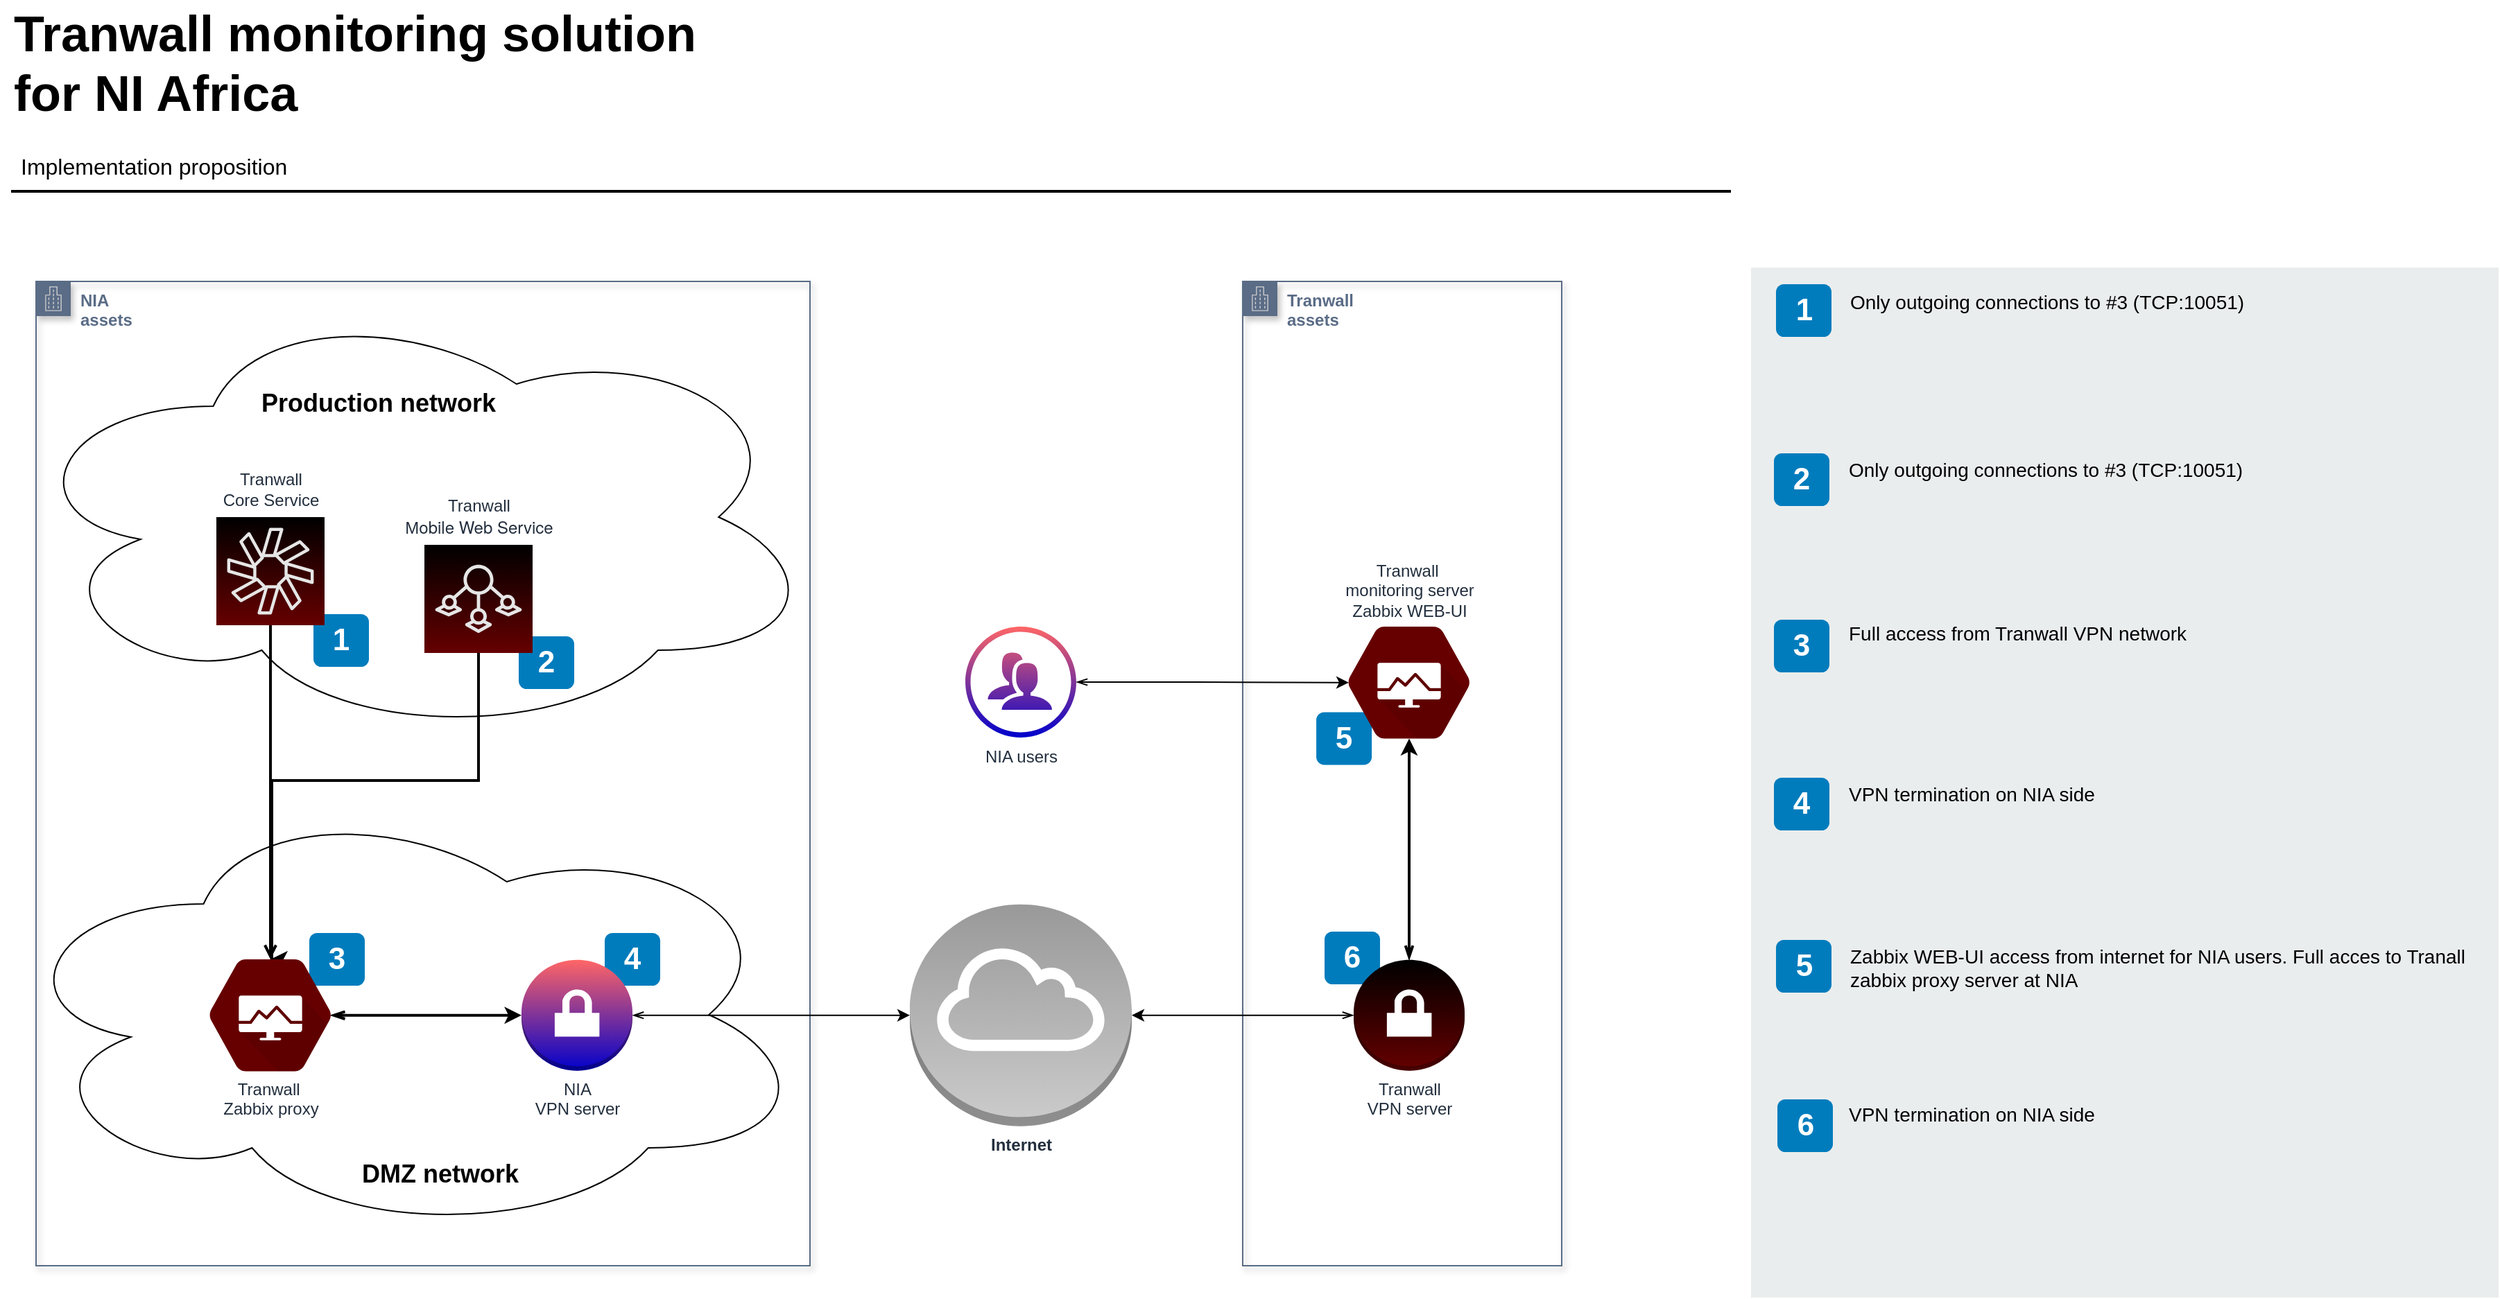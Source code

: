 <mxfile version="12.4.2" type="github" pages="1">
  <diagram id="z3zxhixVunEiOS99RGhy" name="Page-1">
    <mxGraphModel dx="1892" dy="1226" grid="1" gridSize="10" guides="1" tooltips="1" connect="1" arrows="1" fold="1" page="1" pageScale="1" pageWidth="1920" pageHeight="1200" math="0" shadow="0">
      <root>
        <mxCell id="0"/>
        <mxCell id="1" parent="0"/>
        <mxCell id="_c7zvPGTftnyquFCX0OO-1" value="NIA &lt;br&gt;assets" style="points=[[0,0],[0.25,0],[0.5,0],[0.75,0],[1,0],[1,0.25],[1,0.5],[1,0.75],[1,1],[0.75,1],[0.5,1],[0.25,1],[0,1],[0,0.75],[0,0.5],[0,0.25]];outlineConnect=0;gradientColor=#ffffff;html=1;whiteSpace=wrap;fontSize=12;fontStyle=1;shape=mxgraph.aws4.group;grIcon=mxgraph.aws4.group_corporate_data_center;strokeColor=#5A6C86;fillColor=none;verticalAlign=top;align=left;spacingLeft=30;fontColor=#5A6C86;dashed=0;shadow=1;" vertex="1" parent="1">
          <mxGeometry x="80" y="250" width="558" height="710" as="geometry"/>
        </mxCell>
        <mxCell id="_c7zvPGTftnyquFCX0OO-26" value="&lt;b style=&quot;font-size: 18px;&quot;&gt;Production network&lt;/b&gt;" style="ellipse;shape=cloud;whiteSpace=wrap;html=1;fillColor=none;labelPosition=center;verticalLabelPosition=top;align=center;verticalAlign=bottom;spacing=-90;fontSize=18;spacingLeft=-53;" vertex="1" parent="1">
          <mxGeometry x="62" y="260" width="583" height="320" as="geometry"/>
        </mxCell>
        <mxCell id="_c7zvPGTftnyquFCX0OO-52" value="2" style="rounded=1;whiteSpace=wrap;html=1;fillColor=#007CBD;strokeColor=none;fontColor=#FFFFFF;fontStyle=1;fontSize=22;" vertex="1" parent="1">
          <mxGeometry x="428" y="506" width="40" height="38" as="geometry"/>
        </mxCell>
        <mxCell id="_c7zvPGTftnyquFCX0OO-50" value="1" style="rounded=1;whiteSpace=wrap;html=1;fillColor=#007CBD;strokeColor=none;fontColor=#FFFFFF;fontStyle=1;fontSize=22;" vertex="1" parent="1">
          <mxGeometry x="280" y="490" width="40" height="38" as="geometry"/>
        </mxCell>
        <mxCell id="_c7zvPGTftnyquFCX0OO-27" value="&lt;b style=&quot;font-size: 18px&quot;&gt;DMZ network&lt;/b&gt;" style="ellipse;shape=cloud;whiteSpace=wrap;html=1;fillColor=none;labelPosition=center;verticalLabelPosition=bottom;align=center;verticalAlign=top;spacing=-60;fontSize=18;spacingLeft=50;" vertex="1" parent="1">
          <mxGeometry x="55" y="619" width="583" height="320" as="geometry"/>
        </mxCell>
        <mxCell id="_c7zvPGTftnyquFCX0OO-2" value="Tranwall monitoring solution&lt;br style=&quot;font-size: 36px&quot;&gt;for NI Africa&lt;div style=&quot;font-size: 36px&quot;&gt;&lt;/div&gt;" style="text;html=1;resizable=0;points=[];autosize=1;align=left;verticalAlign=top;spacingTop=-4;fontSize=36;fontStyle=1" vertex="1" parent="1">
          <mxGeometry x="62" y="47" width="510" height="90" as="geometry"/>
        </mxCell>
        <mxCell id="_c7zvPGTftnyquFCX0OO-3" value="Tranwall&lt;br&gt;assets" style="points=[[0,0],[0.25,0],[0.5,0],[0.75,0],[1,0],[1,0.25],[1,0.5],[1,0.75],[1,1],[0.75,1],[0.5,1],[0.25,1],[0,1],[0,0.75],[0,0.5],[0,0.25]];outlineConnect=0;gradientColor=#ffffff;html=1;whiteSpace=wrap;fontSize=12;fontStyle=1;shape=mxgraph.aws4.group;grIcon=mxgraph.aws4.group_corporate_data_center;strokeColor=#5A6C86;fillColor=none;verticalAlign=top;align=left;spacingLeft=30;fontColor=#5A6C86;dashed=0;shadow=1;" vertex="1" parent="1">
          <mxGeometry x="950" y="250" width="230" height="710" as="geometry"/>
        </mxCell>
        <mxCell id="_c7zvPGTftnyquFCX0OO-49" value="" style="edgeStyle=orthogonalEdgeStyle;rounded=0;orthogonalLoop=1;jettySize=auto;html=1;startArrow=openThin;startFill=0;fontSize=18;entryX=0.175;entryY=0.5;entryDx=0;entryDy=0;entryPerimeter=0;" edge="1" parent="1" source="_c7zvPGTftnyquFCX0OO-13" target="_c7zvPGTftnyquFCX0OO-45">
          <mxGeometry relative="1" as="geometry">
            <mxPoint x="1040" y="440" as="targetPoint"/>
          </mxGeometry>
        </mxCell>
        <mxCell id="_c7zvPGTftnyquFCX0OO-13" value="NIA users" style="verticalLabelPosition=bottom;html=1;fillColor=#0000CC;verticalAlign=top;pointerEvents=1;align=center;points=[[0.25,0,0],[0.5,0,0],[0.75,0,0],[1,0.5,0],[0.75,1,0],[0.5,1,0],[0.25,1,0],[0,0.5,0],[0.125,0.25,0],[0.125,0.75,0],[0.875,0.25,0],[0.875,0.75,0]];shape=mxgraph.cisco_safe.design.users;aspect=fixed;dashed=0;fontColor=#232F3E;fontStyle=0;strokeColor=#ffffff;gradientColor=#FF6666;gradientDirection=north;labelBackgroundColor=none;" vertex="1" parent="1">
          <mxGeometry x="750" y="499" width="80" height="80" as="geometry"/>
        </mxCell>
        <mxCell id="_c7zvPGTftnyquFCX0OO-34" value="" style="edgeStyle=orthogonalEdgeStyle;rounded=0;orthogonalLoop=1;jettySize=auto;html=1;fontSize=18;entryX=0;entryY=0.5;entryDx=0;entryDy=0;entryPerimeter=0;startArrow=openThin;startFill=0;" edge="1" parent="1" source="_c7zvPGTftnyquFCX0OO-15" target="_c7zvPGTftnyquFCX0OO-35">
          <mxGeometry relative="1" as="geometry">
            <mxPoint x="618" y="770" as="targetPoint"/>
          </mxGeometry>
        </mxCell>
        <mxCell id="_c7zvPGTftnyquFCX0OO-20" value="&lt;span style=&quot;text-align: left&quot;&gt;Tranwall&lt;br&gt;Core Service&lt;/span&gt;" style="outlineConnect=0;fontColor=#232F3E;gradientColor=#000000;gradientDirection=north;fillColor=#660000;strokeColor=#E6E6E6;dashed=0;verticalLabelPosition=top;verticalAlign=bottom;align=center;html=1;fontSize=12;fontStyle=0;aspect=fixed;shape=mxgraph.aws4.resourceIcon;resIcon=mxgraph.aws4.chime;shadow=0;labelPosition=center;spacing=5;" vertex="1" parent="1">
          <mxGeometry x="210" y="420" width="78" height="78" as="geometry"/>
        </mxCell>
        <mxCell id="_c7zvPGTftnyquFCX0OO-22" value="&lt;font style=&quot;font-size: 12px&quot;&gt;&lt;span&gt;Tranwall &lt;br&gt;M&lt;/span&gt;&lt;span style=&quot;font-family: &amp;#34;helvetica neue&amp;#34;&quot;&gt;obile Web Service&lt;/span&gt;&lt;/font&gt;" style="outlineConnect=0;fontColor=#232F3E;gradientColor=#000000;gradientDirection=north;fillColor=#660000;strokeColor=#E6E6E6;dashed=0;verticalLabelPosition=top;verticalAlign=bottom;align=center;html=1;fontSize=12;fontStyle=0;aspect=fixed;shape=mxgraph.aws4.resourceIcon;resIcon=mxgraph.aws4.iot_sitewise;shadow=0;spacing=5;labelPosition=center;spacingTop=0;" vertex="1" parent="1">
          <mxGeometry x="360" y="440" width="78" height="78" as="geometry"/>
        </mxCell>
        <mxCell id="_c7zvPGTftnyquFCX0OO-23" value="Implementation proposition" style="text;html=1;resizable=0;points=[];autosize=1;align=left;verticalAlign=top;spacingTop=-4;fontSize=16" vertex="1" parent="1">
          <mxGeometry x="67" y="155" width="210" height="20" as="geometry"/>
        </mxCell>
        <mxCell id="_c7zvPGTftnyquFCX0OO-24" value="" style="line;strokeWidth=2;html=1;fontSize=14;" vertex="1" parent="1">
          <mxGeometry x="62" y="180" width="1240" height="10" as="geometry"/>
        </mxCell>
        <mxCell id="_c7zvPGTftnyquFCX0OO-40" value="" style="edgeStyle=orthogonalEdgeStyle;rounded=0;orthogonalLoop=1;jettySize=auto;html=1;startArrow=open;startFill=0;fontSize=18;exitX=0.5;exitY=0.16;exitDx=0;exitDy=0;exitPerimeter=0;strokeWidth=2;endArrow=none;endFill=0;" edge="1" parent="1" source="_c7zvPGTftnyquFCX0OO-31" target="_c7zvPGTftnyquFCX0OO-20">
          <mxGeometry relative="1" as="geometry">
            <mxPoint x="220" y="769.995" as="targetPoint"/>
          </mxGeometry>
        </mxCell>
        <mxCell id="_c7zvPGTftnyquFCX0OO-42" value="" style="edgeStyle=orthogonalEdgeStyle;rounded=0;orthogonalLoop=1;jettySize=auto;html=1;startArrow=classic;startFill=1;fontSize=18;exitX=0.5;exitY=0.16;exitDx=0;exitDy=0;exitPerimeter=0;strokeWidth=2;endArrow=none;endFill=0;" edge="1" parent="1" source="_c7zvPGTftnyquFCX0OO-31" target="_c7zvPGTftnyquFCX0OO-22">
          <mxGeometry relative="1" as="geometry">
            <mxPoint x="366.95" y="630.65" as="targetPoint"/>
            <Array as="points">
              <mxPoint x="250" y="610"/>
              <mxPoint x="399" y="610"/>
            </Array>
          </mxGeometry>
        </mxCell>
        <mxCell id="_c7zvPGTftnyquFCX0OO-44" value="" style="edgeStyle=orthogonalEdgeStyle;rounded=0;orthogonalLoop=1;jettySize=auto;html=1;startArrow=openThin;startFill=0;fontSize=18;exitX=0.825;exitY=0.5;exitDx=0;exitDy=0;exitPerimeter=0;entryX=0;entryY=0.5;entryDx=0;entryDy=0;entryPerimeter=0;strokeWidth=2;" edge="1" parent="1" source="_c7zvPGTftnyquFCX0OO-31" target="_c7zvPGTftnyquFCX0OO-15">
          <mxGeometry relative="1" as="geometry">
            <mxPoint x="395.95" y="779.345" as="targetPoint"/>
          </mxGeometry>
        </mxCell>
        <mxCell id="_c7zvPGTftnyquFCX0OO-38" value="" style="edgeStyle=orthogonalEdgeStyle;rounded=0;orthogonalLoop=1;jettySize=auto;html=1;startArrow=openThin;startFill=0;fontSize=18;entryX=1;entryY=0.5;entryDx=0;entryDy=0;entryPerimeter=0;" edge="1" parent="1" source="_c7zvPGTftnyquFCX0OO-32" target="_c7zvPGTftnyquFCX0OO-35">
          <mxGeometry relative="1" as="geometry">
            <mxPoint x="1170" y="671.65" as="targetPoint"/>
          </mxGeometry>
        </mxCell>
        <mxCell id="_c7zvPGTftnyquFCX0OO-47" value="" style="edgeStyle=orthogonalEdgeStyle;rounded=0;orthogonalLoop=1;jettySize=auto;html=1;startArrow=openThin;startFill=0;fontSize=18;entryX=0.5;entryY=0.84;entryDx=0;entryDy=0;entryPerimeter=0;strokeWidth=2;" edge="1" parent="1" source="_c7zvPGTftnyquFCX0OO-32" target="_c7zvPGTftnyquFCX0OO-45">
          <mxGeometry relative="1" as="geometry">
            <mxPoint x="1070" y="658.34" as="targetPoint"/>
            <Array as="points"/>
          </mxGeometry>
        </mxCell>
        <mxCell id="_c7zvPGTftnyquFCX0OO-35" value="Internet" style="outlineConnect=0;dashed=0;verticalLabelPosition=bottom;verticalAlign=top;align=center;html=1;shape=mxgraph.aws3.internet_gateway;fillColor=#CCCCCC;gradientColor=#999999;fontSize=12;fontColor=#232F3E;fontStyle=1;strokeColor=#ffffff;gradientDirection=north;" vertex="1" parent="1">
          <mxGeometry x="710" y="699.34" width="160" height="160" as="geometry"/>
        </mxCell>
        <mxCell id="_c7zvPGTftnyquFCX0OO-53" value="3" style="rounded=1;whiteSpace=wrap;html=1;fillColor=#007CBD;strokeColor=none;fontColor=#FFFFFF;fontStyle=1;fontSize=22;" vertex="1" parent="1">
          <mxGeometry x="277" y="720" width="40" height="38" as="geometry"/>
        </mxCell>
        <mxCell id="_c7zvPGTftnyquFCX0OO-31" value="Tranwall&amp;nbsp;&lt;br&gt;Zabbix proxy" style="html=1;fillColor=#660000;strokeColor=#E6E6E6;verticalAlign=top;labelPosition=center;verticalLabelPosition=bottom;align=center;spacingTop=0;fontSize=12;fontStyle=0;fontColor=#232F3E;shape=mxgraph.gcp2.hexIcon;prIcon=cloud_deployment_manager;aspect=fixed;shadow=0;dashed=0;gradientColor=#000000;gradientDirection=north;spacing=-18;" vertex="1" parent="1">
          <mxGeometry x="182.05" y="720" width="133.9" height="118.69" as="geometry"/>
        </mxCell>
        <mxCell id="_c7zvPGTftnyquFCX0OO-54" value="4" style="rounded=1;whiteSpace=wrap;html=1;fillColor=#007CBD;strokeColor=none;fontColor=#FFFFFF;fontStyle=1;fontSize=22;" vertex="1" parent="1">
          <mxGeometry x="490" y="720" width="40" height="38" as="geometry"/>
        </mxCell>
        <mxCell id="_c7zvPGTftnyquFCX0OO-15" value="NIA&lt;br&gt;VPN server" style="outlineConnect=0;dashed=0;verticalLabelPosition=bottom;verticalAlign=top;align=center;html=1;shape=mxgraph.aws3.vpn_gateway;fillColor=#0000CC;gradientColor=#FF6666;fontColor=#232F3E;fontStyle=0;strokeColor=#ffffff;gradientDirection=north;labelBackgroundColor=none;" vertex="1" parent="1">
          <mxGeometry x="430" y="739.34" width="80" height="80" as="geometry"/>
        </mxCell>
        <mxCell id="_c7zvPGTftnyquFCX0OO-55" value="5" style="rounded=1;whiteSpace=wrap;html=1;fillColor=#007CBD;strokeColor=none;fontColor=#FFFFFF;fontStyle=1;fontSize=22;" vertex="1" parent="1">
          <mxGeometry x="1003.05" y="560.69" width="40" height="38" as="geometry"/>
        </mxCell>
        <mxCell id="_c7zvPGTftnyquFCX0OO-45" value="Tranwall&amp;nbsp;&lt;br&gt;monitoring server&lt;br&gt;Zabbix WEB-UI" style="html=1;fillColor=#660000;strokeColor=#E6E6E6;verticalAlign=bottom;labelPosition=center;verticalLabelPosition=top;align=center;spacingTop=0;fontSize=12;fontStyle=0;fontColor=#232F3E;shape=mxgraph.gcp2.hexIcon;prIcon=cloud_deployment_manager;aspect=fixed;shadow=0;dashed=0;gradientColor=#000000;gradientDirection=north;spacing=-15;" vertex="1" parent="1">
          <mxGeometry x="1003.05" y="480" width="133.9" height="118.69" as="geometry"/>
        </mxCell>
        <mxCell id="_c7zvPGTftnyquFCX0OO-56" value="6" style="rounded=1;whiteSpace=wrap;html=1;fillColor=#007CBD;strokeColor=none;fontColor=#FFFFFF;fontStyle=1;fontSize=22;" vertex="1" parent="1">
          <mxGeometry x="1009" y="719" width="40" height="38" as="geometry"/>
        </mxCell>
        <mxCell id="_c7zvPGTftnyquFCX0OO-32" value="Tranwall&lt;br&gt;VPN server" style="outlineConnect=0;dashed=0;verticalLabelPosition=bottom;verticalAlign=top;align=center;html=1;shape=mxgraph.aws3.vpn_gateway;fillColor=#660000;gradientColor=#000000;fontColor=#232F3E;fontStyle=0;strokeColor=#E6E6E6;gradientDirection=north;labelBackgroundColor=none;shadow=0;spacing=2;spacingTop=0;" vertex="1" parent="1">
          <mxGeometry x="1030" y="739.34" width="80" height="80" as="geometry"/>
        </mxCell>
        <mxCell id="_c7zvPGTftnyquFCX0OO-57" value="" style="rounded=0;whiteSpace=wrap;html=1;fillColor=#EAEDED;fontSize=22;fontColor=#FFFFFF;strokeColor=none;labelBackgroundColor=none;" vertex="1" parent="1">
          <mxGeometry x="1316.5" y="240" width="539" height="743" as="geometry"/>
        </mxCell>
        <mxCell id="_c7zvPGTftnyquFCX0OO-58" value="1" style="rounded=1;whiteSpace=wrap;html=1;fillColor=#007CBD;strokeColor=none;fontColor=#FFFFFF;fontStyle=1;fontSize=22;labelBackgroundColor=none;" vertex="1" parent="1">
          <mxGeometry x="1334.5" y="252" width="40" height="38" as="geometry"/>
        </mxCell>
        <mxCell id="_c7zvPGTftnyquFCX0OO-59" value="2" style="rounded=1;whiteSpace=wrap;html=1;fillColor=#007CBD;strokeColor=none;fontColor=#FFFFFF;fontStyle=1;fontSize=22;labelBackgroundColor=none;" vertex="1" parent="1">
          <mxGeometry x="1333" y="374" width="40" height="38" as="geometry"/>
        </mxCell>
        <mxCell id="_c7zvPGTftnyquFCX0OO-60" value="3" style="rounded=1;whiteSpace=wrap;html=1;fillColor=#007CBD;strokeColor=none;fontColor=#FFFFFF;fontStyle=1;fontSize=22;labelBackgroundColor=none;" vertex="1" parent="1">
          <mxGeometry x="1333" y="494" width="40" height="38" as="geometry"/>
        </mxCell>
        <mxCell id="_c7zvPGTftnyquFCX0OO-61" value="4" style="rounded=1;whiteSpace=wrap;html=1;fillColor=#007CBD;strokeColor=none;fontColor=#FFFFFF;fontStyle=1;fontSize=22;labelBackgroundColor=none;" vertex="1" parent="1">
          <mxGeometry x="1333" y="608" width="40" height="38" as="geometry"/>
        </mxCell>
        <mxCell id="_c7zvPGTftnyquFCX0OO-62" value="5" style="rounded=1;whiteSpace=wrap;html=1;fillColor=#007CBD;strokeColor=none;fontColor=#FFFFFF;fontStyle=1;fontSize=22;labelBackgroundColor=none;" vertex="1" parent="1">
          <mxGeometry x="1334.5" y="725" width="40" height="38" as="geometry"/>
        </mxCell>
        <mxCell id="_c7zvPGTftnyquFCX0OO-63" value="6" style="rounded=1;whiteSpace=wrap;html=1;fillColor=#007CBD;strokeColor=none;fontColor=#FFFFFF;fontStyle=1;fontSize=22;labelBackgroundColor=none;" vertex="1" parent="1">
          <mxGeometry x="1335.5" y="840" width="40" height="38" as="geometry"/>
        </mxCell>
        <mxCell id="_c7zvPGTftnyquFCX0OO-66" value="Only outgoing connections to #3 (TCP:10051)" style="text;html=1;align=left;verticalAlign=top;spacingTop=-4;fontSize=14;labelBackgroundColor=none;whiteSpace=wrap;" vertex="1" parent="1">
          <mxGeometry x="1386" y="253.5" width="449" height="118" as="geometry"/>
        </mxCell>
        <mxCell id="_c7zvPGTftnyquFCX0OO-67" value="Only outgoing connections to #3 (TCP:10051)" style="text;html=1;align=left;verticalAlign=top;spacingTop=-4;fontSize=14;labelBackgroundColor=none;whiteSpace=wrap;" vertex="1" parent="1">
          <mxGeometry x="1385" y="374.5" width="450" height="115" as="geometry"/>
        </mxCell>
        <mxCell id="_c7zvPGTftnyquFCX0OO-68" value="Full access from Tranwall VPN network&amp;nbsp;" style="text;html=1;align=left;verticalAlign=top;spacingTop=-4;fontSize=14;labelBackgroundColor=none;whiteSpace=wrap;" vertex="1" parent="1">
          <mxGeometry x="1385" y="492.5" width="450" height="117" as="geometry"/>
        </mxCell>
        <mxCell id="_c7zvPGTftnyquFCX0OO-69" value="VPN termination on NIA side" style="text;html=1;align=left;verticalAlign=top;spacingTop=-4;fontSize=14;labelBackgroundColor=none;whiteSpace=wrap;" vertex="1" parent="1">
          <mxGeometry x="1385" y="608.5" width="450" height="121" as="geometry"/>
        </mxCell>
        <mxCell id="_c7zvPGTftnyquFCX0OO-70" value="Zabbix WEB-UI access from internet for NIA users. Full acces to Tranall zabbix proxy server at NIA" style="text;html=1;align=left;verticalAlign=top;spacingTop=-4;fontSize=14;labelBackgroundColor=none;whiteSpace=wrap;" vertex="1" parent="1">
          <mxGeometry x="1386" y="725.5" width="449" height="114" as="geometry"/>
        </mxCell>
        <mxCell id="_c7zvPGTftnyquFCX0OO-73" value="VPN termination on NIA side" style="text;html=1;align=left;verticalAlign=top;spacingTop=-4;fontSize=14;labelBackgroundColor=none;whiteSpace=wrap;" vertex="1" parent="1">
          <mxGeometry x="1385" y="839.5" width="449" height="114" as="geometry"/>
        </mxCell>
      </root>
    </mxGraphModel>
  </diagram>
</mxfile>
